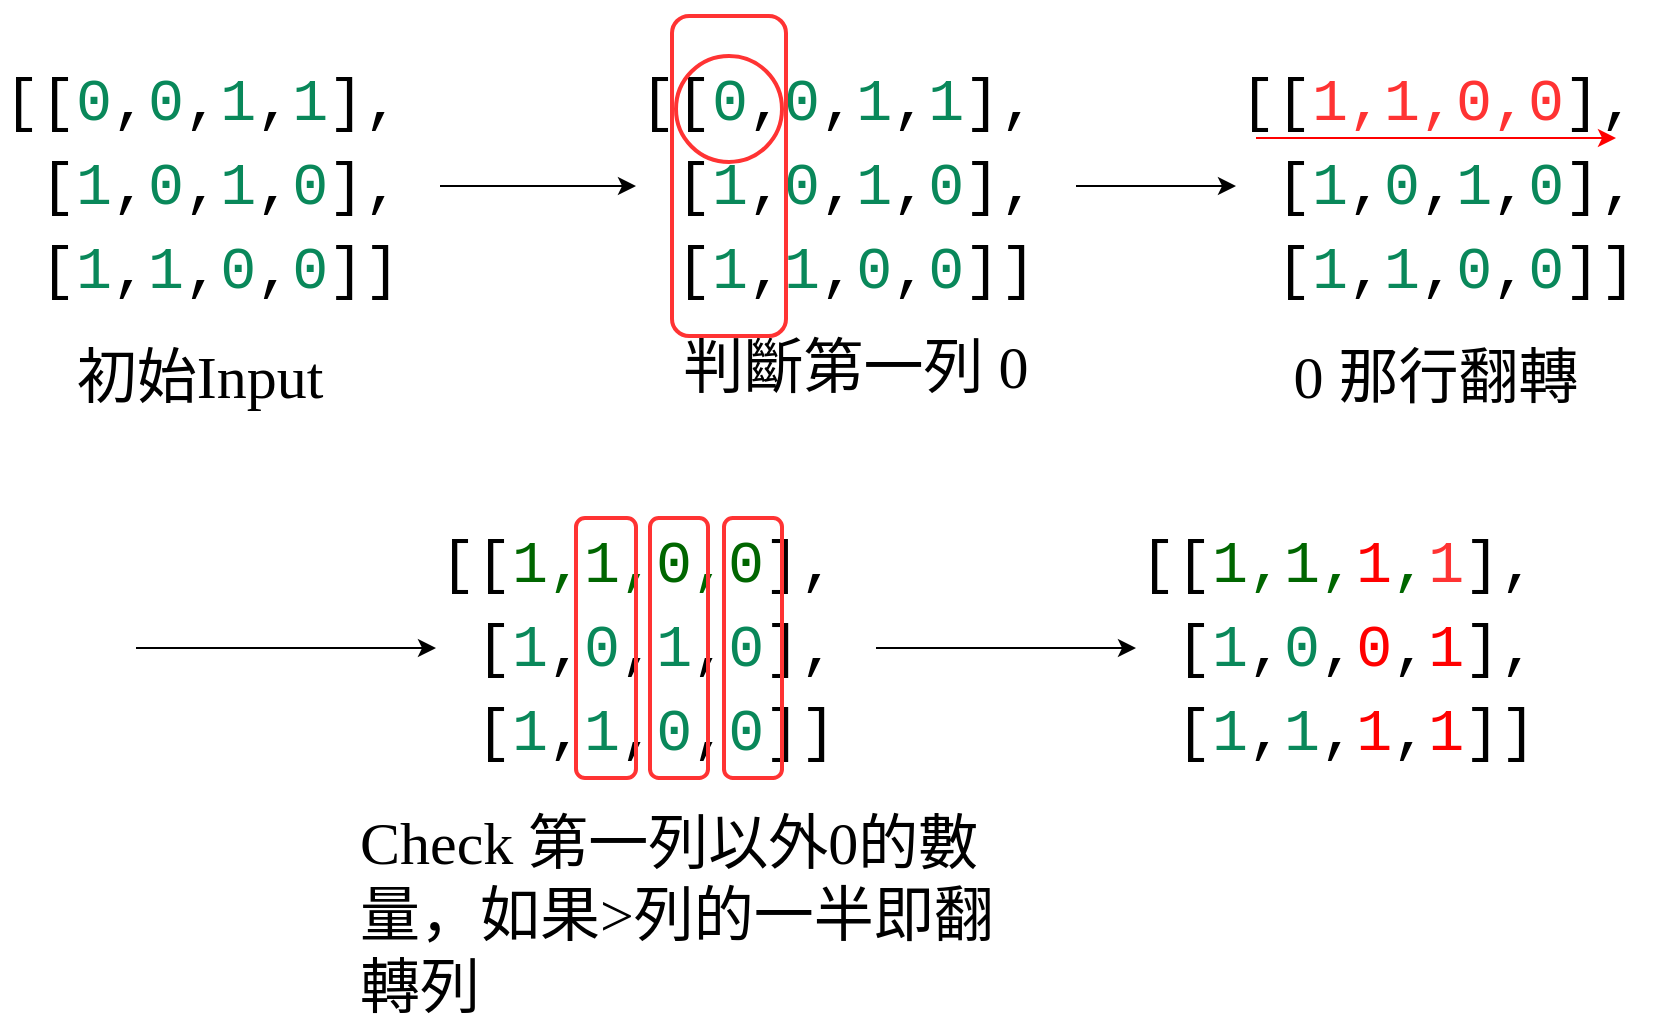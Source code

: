 <mxfile version="11.1.4" type="device"><diagram id="dcoY7hLGkwtLTgOU5Ief" name="第1頁"><mxGraphModel dx="1577" dy="1137" grid="1" gridSize="10" guides="1" tooltips="1" connect="1" arrows="1" fold="1" page="1" pageScale="1" pageWidth="827" pageHeight="1169" math="0" shadow="0"><root><mxCell id="0"/><mxCell id="1" parent="0"/><mxCell id="stJvXxDUg8FzEHZzJ1aU-39" value="" style="group" parent="1" vertex="1" connectable="0"><mxGeometry x="6" y="409" width="838" height="482" as="geometry"/></mxCell><mxCell id="stJvXxDUg8FzEHZzJ1aU-15" value="&lt;p style=&quot;background-color: rgb(255 , 255 , 255) ; font-family: &amp;#34;menlo&amp;#34; , &amp;#34;monaco&amp;#34; , &amp;#34;courier new&amp;#34; , monospace ; line-height: 140% ; white-space: pre ; font-size: 30px&quot;&gt;&lt;font style=&quot;font-size: 30px&quot;&gt;[[&lt;span style=&quot;color: rgb(9 , 136 , 90)&quot;&gt;0&lt;/span&gt;,&lt;span style=&quot;color: rgb(9 , 136 , 90)&quot;&gt;0&lt;/span&gt;,&lt;span style=&quot;color: rgb(9 , 136 , 90)&quot;&gt;1&lt;/span&gt;,&lt;span style=&quot;color: rgb(9 , 136 , 90)&quot;&gt;1&lt;/span&gt;],&lt;br&gt;&lt;/font&gt;&lt;font style=&quot;font-size: 30px&quot;&gt; [&lt;span style=&quot;color: #09885a&quot;&gt;1&lt;/span&gt;,&lt;span style=&quot;color: #09885a&quot;&gt;0&lt;/span&gt;,&lt;span style=&quot;color: #09885a&quot;&gt;1&lt;/span&gt;,&lt;span style=&quot;color: #09885a&quot;&gt;0&lt;/span&gt;],&lt;br&gt;&lt;/font&gt;&lt;font style=&quot;font-size: 30px&quot;&gt; [&lt;span style=&quot;color: rgb(9 , 136 , 90)&quot;&gt;1&lt;/span&gt;,&lt;span style=&quot;color: rgb(9 , 136 , 90)&quot;&gt;1&lt;/span&gt;,&lt;span style=&quot;color: rgb(9 , 136 , 90)&quot;&gt;0&lt;/span&gt;,&lt;span style=&quot;color: rgb(9 , 136 , 90)&quot;&gt;0&lt;/span&gt;]]&lt;/font&gt;&lt;/p&gt;" style="text;html=1;strokeColor=none;fillColor=none;align=left;verticalAlign=middle;whiteSpace=wrap;rounded=0;fontFamily=Verdana;fontSize=20;" parent="stJvXxDUg8FzEHZzJ1aU-39" vertex="1"><mxGeometry y="20" width="220" height="130" as="geometry"/></mxCell><mxCell id="stJvXxDUg8FzEHZzJ1aU-16" value="&lt;p style=&quot;background-color: rgb(255 , 255 , 255) ; font-family: &amp;#34;menlo&amp;#34; , &amp;#34;monaco&amp;#34; , &amp;#34;courier new&amp;#34; , monospace ; line-height: 140% ; white-space: pre ; font-size: 30px&quot;&gt;&lt;font style=&quot;font-size: 30px&quot;&gt;[[&lt;span style=&quot;color: rgb(9 , 136 , 90)&quot;&gt;0&lt;/span&gt;,&lt;span style=&quot;color: rgb(9 , 136 , 90)&quot;&gt;0&lt;/span&gt;,&lt;span style=&quot;color: rgb(9 , 136 , 90)&quot;&gt;1&lt;/span&gt;,&lt;span style=&quot;color: rgb(9 , 136 , 90)&quot;&gt;1&lt;/span&gt;],&lt;br&gt;&lt;/font&gt;&lt;font style=&quot;font-size: 30px&quot;&gt; [&lt;span style=&quot;color: #09885a&quot;&gt;1&lt;/span&gt;,&lt;span style=&quot;color: #09885a&quot;&gt;0&lt;/span&gt;,&lt;span style=&quot;color: #09885a&quot;&gt;1&lt;/span&gt;,&lt;span style=&quot;color: #09885a&quot;&gt;0&lt;/span&gt;],&lt;br&gt;&lt;/font&gt;&lt;font style=&quot;font-size: 30px&quot;&gt; [&lt;span style=&quot;color: rgb(9 , 136 , 90)&quot;&gt;1&lt;/span&gt;,&lt;span style=&quot;color: rgb(9 , 136 , 90)&quot;&gt;1&lt;/span&gt;,&lt;span style=&quot;color: rgb(9 , 136 , 90)&quot;&gt;0&lt;/span&gt;,&lt;span style=&quot;color: rgb(9 , 136 , 90)&quot;&gt;0&lt;/span&gt;]]&lt;/font&gt;&lt;/p&gt;" style="text;html=1;strokeColor=none;fillColor=none;align=left;verticalAlign=middle;whiteSpace=wrap;rounded=0;fontFamily=Verdana;fontSize=20;" parent="stJvXxDUg8FzEHZzJ1aU-39" vertex="1"><mxGeometry x="318" y="20" width="220" height="130" as="geometry"/></mxCell><mxCell id="stJvXxDUg8FzEHZzJ1aU-17" value="" style="edgeStyle=orthogonalEdgeStyle;rounded=0;orthogonalLoop=1;jettySize=auto;html=1;fontFamily=Verdana;fontSize=20;" parent="stJvXxDUg8FzEHZzJ1aU-39" source="stJvXxDUg8FzEHZzJ1aU-15" target="stJvXxDUg8FzEHZzJ1aU-16" edge="1"><mxGeometry relative="1" as="geometry"/></mxCell><mxCell id="stJvXxDUg8FzEHZzJ1aU-25" value="&lt;p style=&quot;background-color: rgb(255 , 255 , 255) ; font-family: &amp;#34;menlo&amp;#34; , &amp;#34;monaco&amp;#34; , &amp;#34;courier new&amp;#34; , monospace ; line-height: 140% ; white-space: pre ; font-size: 30px&quot;&gt;&lt;font style=&quot;font-size: 30px&quot;&gt;[[&lt;font color=&quot;#ff3333&quot;&gt;1,1,0,0&lt;/font&gt;],&lt;br&gt;&lt;/font&gt;&lt;font style=&quot;font-size: 30px&quot;&gt; [&lt;span style=&quot;color: #09885a&quot;&gt;1&lt;/span&gt;,&lt;span style=&quot;color: #09885a&quot;&gt;0&lt;/span&gt;,&lt;span style=&quot;color: #09885a&quot;&gt;1&lt;/span&gt;,&lt;span style=&quot;color: #09885a&quot;&gt;0&lt;/span&gt;],&lt;br&gt;&lt;/font&gt;&lt;font style=&quot;font-size: 30px&quot;&gt; [&lt;span style=&quot;color: rgb(9 , 136 , 90)&quot;&gt;1&lt;/span&gt;,&lt;span style=&quot;color: rgb(9 , 136 , 90)&quot;&gt;1&lt;/span&gt;,&lt;span style=&quot;color: rgb(9 , 136 , 90)&quot;&gt;0&lt;/span&gt;,&lt;span style=&quot;color: rgb(9 , 136 , 90)&quot;&gt;0&lt;/span&gt;]]&lt;/font&gt;&lt;/p&gt;" style="text;html=1;strokeColor=none;fillColor=none;align=left;verticalAlign=middle;whiteSpace=wrap;rounded=0;fontFamily=Verdana;fontSize=20;" parent="stJvXxDUg8FzEHZzJ1aU-39" vertex="1"><mxGeometry x="618" y="20" width="220" height="130" as="geometry"/></mxCell><mxCell id="stJvXxDUg8FzEHZzJ1aU-26" value="" style="edgeStyle=orthogonalEdgeStyle;rounded=0;orthogonalLoop=1;jettySize=auto;html=1;fontFamily=Verdana;fontSize=30;" parent="stJvXxDUg8FzEHZzJ1aU-39" source="stJvXxDUg8FzEHZzJ1aU-16" target="stJvXxDUg8FzEHZzJ1aU-25" edge="1"><mxGeometry relative="1" as="geometry"/></mxCell><mxCell id="stJvXxDUg8FzEHZzJ1aU-20" value="初始Input" style="text;html=1;strokeColor=none;fillColor=none;align=center;verticalAlign=middle;whiteSpace=wrap;rounded=0;fontFamily=Verdana;fontSize=30;" parent="stJvXxDUg8FzEHZzJ1aU-39" vertex="1"><mxGeometry y="164.5" width="200" height="30" as="geometry"/></mxCell><mxCell id="stJvXxDUg8FzEHZzJ1aU-21" value="" style="ellipse;whiteSpace=wrap;html=1;aspect=fixed;strokeColor=#FF3333;strokeWidth=2;fillColor=none;fontFamily=Verdana;fontSize=30;" parent="stJvXxDUg8FzEHZzJ1aU-39" vertex="1"><mxGeometry x="338" y="20" width="53" height="53" as="geometry"/></mxCell><mxCell id="stJvXxDUg8FzEHZzJ1aU-23" value="判斷第一列 0" style="text;html=1;strokeColor=none;fillColor=none;align=center;verticalAlign=middle;whiteSpace=wrap;rounded=0;fontFamily=Verdana;fontSize=30;" parent="stJvXxDUg8FzEHZzJ1aU-39" vertex="1"><mxGeometry x="328" y="164.5" width="200" height="20" as="geometry"/></mxCell><mxCell id="stJvXxDUg8FzEHZzJ1aU-24" value="" style="rounded=1;whiteSpace=wrap;html=1;strokeColor=#FF3333;strokeWidth=2;fillColor=none;fontFamily=Verdana;fontSize=30;" parent="stJvXxDUg8FzEHZzJ1aU-39" vertex="1"><mxGeometry x="336" width="57" height="160" as="geometry"/></mxCell><mxCell id="stJvXxDUg8FzEHZzJ1aU-27" value="0 那行翻轉" style="text;html=1;strokeColor=none;fillColor=none;align=center;verticalAlign=middle;whiteSpace=wrap;rounded=0;fontFamily=Verdana;fontSize=30;" parent="stJvXxDUg8FzEHZzJ1aU-39" vertex="1"><mxGeometry x="618" y="170" width="200" height="20" as="geometry"/></mxCell><mxCell id="stJvXxDUg8FzEHZzJ1aU-28" value="" style="endArrow=classic;html=1;fontFamily=Verdana;fontSize=30;strokeColor=#FF0000;" parent="stJvXxDUg8FzEHZzJ1aU-39" edge="1"><mxGeometry width="50" height="50" relative="1" as="geometry"><mxPoint x="628" y="61" as="sourcePoint"/><mxPoint x="808" y="61" as="targetPoint"/><Array as="points"/></mxGeometry></mxCell><mxCell id="stJvXxDUg8FzEHZzJ1aU-37" value="" style="group" parent="stJvXxDUg8FzEHZzJ1aU-39" vertex="1" connectable="0"><mxGeometry x="178" y="251" width="610" height="231" as="geometry"/></mxCell><mxCell id="stJvXxDUg8FzEHZzJ1aU-29" value="&lt;p style=&quot;background-color: rgb(255 , 255 , 255) ; font-family: &amp;#34;menlo&amp;#34; , &amp;#34;monaco&amp;#34; , &amp;#34;courier new&amp;#34; , monospace ; line-height: 140% ; white-space: pre ; font-size: 30px&quot;&gt;&lt;font style=&quot;font-size: 30px&quot;&gt;[[&lt;font color=&quot;#006600&quot;&gt;1,1,0,0&lt;/font&gt;],&lt;br&gt;&lt;/font&gt;&lt;font style=&quot;font-size: 30px&quot;&gt; [&lt;span style=&quot;color: #09885a&quot;&gt;1&lt;/span&gt;,&lt;span style=&quot;color: #09885a&quot;&gt;0&lt;/span&gt;,&lt;span style=&quot;color: #09885a&quot;&gt;1&lt;/span&gt;,&lt;span style=&quot;color: #09885a&quot;&gt;0&lt;/span&gt;],&lt;br&gt;&lt;/font&gt;&lt;font style=&quot;font-size: 30px&quot;&gt; [&lt;span style=&quot;color: rgb(9 , 136 , 90)&quot;&gt;1&lt;/span&gt;,&lt;span style=&quot;color: rgb(9 , 136 , 90)&quot;&gt;1&lt;/span&gt;,&lt;span style=&quot;color: rgb(9 , 136 , 90)&quot;&gt;0&lt;/span&gt;,&lt;span style=&quot;color: rgb(9 , 136 , 90)&quot;&gt;0&lt;/span&gt;]]&lt;/font&gt;&lt;/p&gt;" style="text;html=1;strokeColor=none;fillColor=none;align=left;verticalAlign=middle;whiteSpace=wrap;rounded=0;fontFamily=Verdana;fontSize=20;" parent="stJvXxDUg8FzEHZzJ1aU-37" vertex="1"><mxGeometry x="40" width="220" height="130" as="geometry"/></mxCell><mxCell id="stJvXxDUg8FzEHZzJ1aU-35" value="&lt;p style=&quot;background-color: rgb(255 , 255 , 255) ; font-family: &amp;#34;menlo&amp;#34; , &amp;#34;monaco&amp;#34; , &amp;#34;courier new&amp;#34; , monospace ; line-height: 140% ; white-space: pre ; font-size: 30px&quot;&gt;&lt;font style=&quot;font-size: 30px&quot;&gt;[[&lt;font color=&quot;#006600&quot;&gt;1,1,&lt;/font&gt;&lt;font color=&quot;#ff0000&quot;&gt;1&lt;/font&gt;&lt;font color=&quot;#006600&quot;&gt;,&lt;/font&gt;&lt;font color=&quot;#ff3333&quot;&gt;1&lt;/font&gt;],&lt;br&gt;&lt;/font&gt;&lt;font style=&quot;font-size: 30px&quot;&gt; [&lt;span style=&quot;color: #09885a&quot;&gt;1&lt;/span&gt;,&lt;span style=&quot;color: #09885a&quot;&gt;0&lt;/span&gt;,&lt;font color=&quot;#ff0000&quot;&gt;0&lt;/font&gt;,&lt;font color=&quot;#ff0000&quot;&gt;1&lt;/font&gt;],&lt;br&gt;&lt;/font&gt;&lt;font style=&quot;font-size: 30px&quot;&gt; [&lt;span style=&quot;color: rgb(9 , 136 , 90)&quot;&gt;1&lt;/span&gt;,&lt;span style=&quot;color: rgb(9 , 136 , 90)&quot;&gt;1&lt;/span&gt;,&lt;font color=&quot;#ff0000&quot;&gt;1&lt;/font&gt;,&lt;font color=&quot;#ff0000&quot;&gt;1&lt;/font&gt;]]&lt;/font&gt;&lt;/p&gt;" style="text;html=1;strokeColor=none;fillColor=none;align=left;verticalAlign=middle;whiteSpace=wrap;rounded=0;fontFamily=Verdana;fontSize=20;" parent="stJvXxDUg8FzEHZzJ1aU-37" vertex="1"><mxGeometry x="390" width="220" height="130" as="geometry"/></mxCell><mxCell id="stJvXxDUg8FzEHZzJ1aU-36" value="" style="edgeStyle=orthogonalEdgeStyle;rounded=0;orthogonalLoop=1;jettySize=auto;html=1;strokeColor=#000000;fontFamily=Verdana;fontSize=30;" parent="stJvXxDUg8FzEHZzJ1aU-37" source="stJvXxDUg8FzEHZzJ1aU-29" target="stJvXxDUg8FzEHZzJ1aU-35" edge="1"><mxGeometry relative="1" as="geometry"/></mxCell><mxCell id="stJvXxDUg8FzEHZzJ1aU-31" value="" style="rounded=1;whiteSpace=wrap;html=1;strokeColor=#FF3333;strokeWidth=2;fillColor=none;fontFamily=Verdana;fontSize=30;" parent="stJvXxDUg8FzEHZzJ1aU-37" vertex="1"><mxGeometry x="110" width="30" height="130" as="geometry"/></mxCell><mxCell id="stJvXxDUg8FzEHZzJ1aU-32" value="" style="rounded=1;whiteSpace=wrap;html=1;strokeColor=#FF3333;strokeWidth=2;fillColor=none;fontFamily=Verdana;fontSize=30;" parent="stJvXxDUg8FzEHZzJ1aU-37" vertex="1"><mxGeometry x="147" width="29" height="130" as="geometry"/></mxCell><mxCell id="stJvXxDUg8FzEHZzJ1aU-33" value="" style="rounded=1;whiteSpace=wrap;html=1;strokeColor=#FF3333;strokeWidth=2;fillColor=none;fontFamily=Verdana;fontSize=30;" parent="stJvXxDUg8FzEHZzJ1aU-37" vertex="1"><mxGeometry x="184" width="29" height="130" as="geometry"/></mxCell><mxCell id="stJvXxDUg8FzEHZzJ1aU-34" value="Check 第一列以外0的數量，如果&amp;gt;列的一半即翻轉列" style="text;html=1;strokeColor=none;fillColor=none;align=left;verticalAlign=middle;whiteSpace=wrap;rounded=0;fontFamily=Verdana;fontSize=30;" parent="stJvXxDUg8FzEHZzJ1aU-37" vertex="1"><mxGeometry y="165" width="339" height="66" as="geometry"/></mxCell><mxCell id="stJvXxDUg8FzEHZzJ1aU-30" value="" style="edgeStyle=orthogonalEdgeStyle;rounded=0;orthogonalLoop=1;jettySize=auto;html=1;strokeColor=#000000;fontFamily=Verdana;fontSize=30;" parent="stJvXxDUg8FzEHZzJ1aU-39" target="stJvXxDUg8FzEHZzJ1aU-29" edge="1"><mxGeometry relative="1" as="geometry"><mxPoint x="98" y="316" as="sourcePoint"/><mxPoint x="128" y="350" as="targetPoint"/><Array as="points"><mxPoint x="68" y="316"/><mxPoint x="68" y="316"/></Array></mxGeometry></mxCell></root></mxGraphModel></diagram></mxfile>